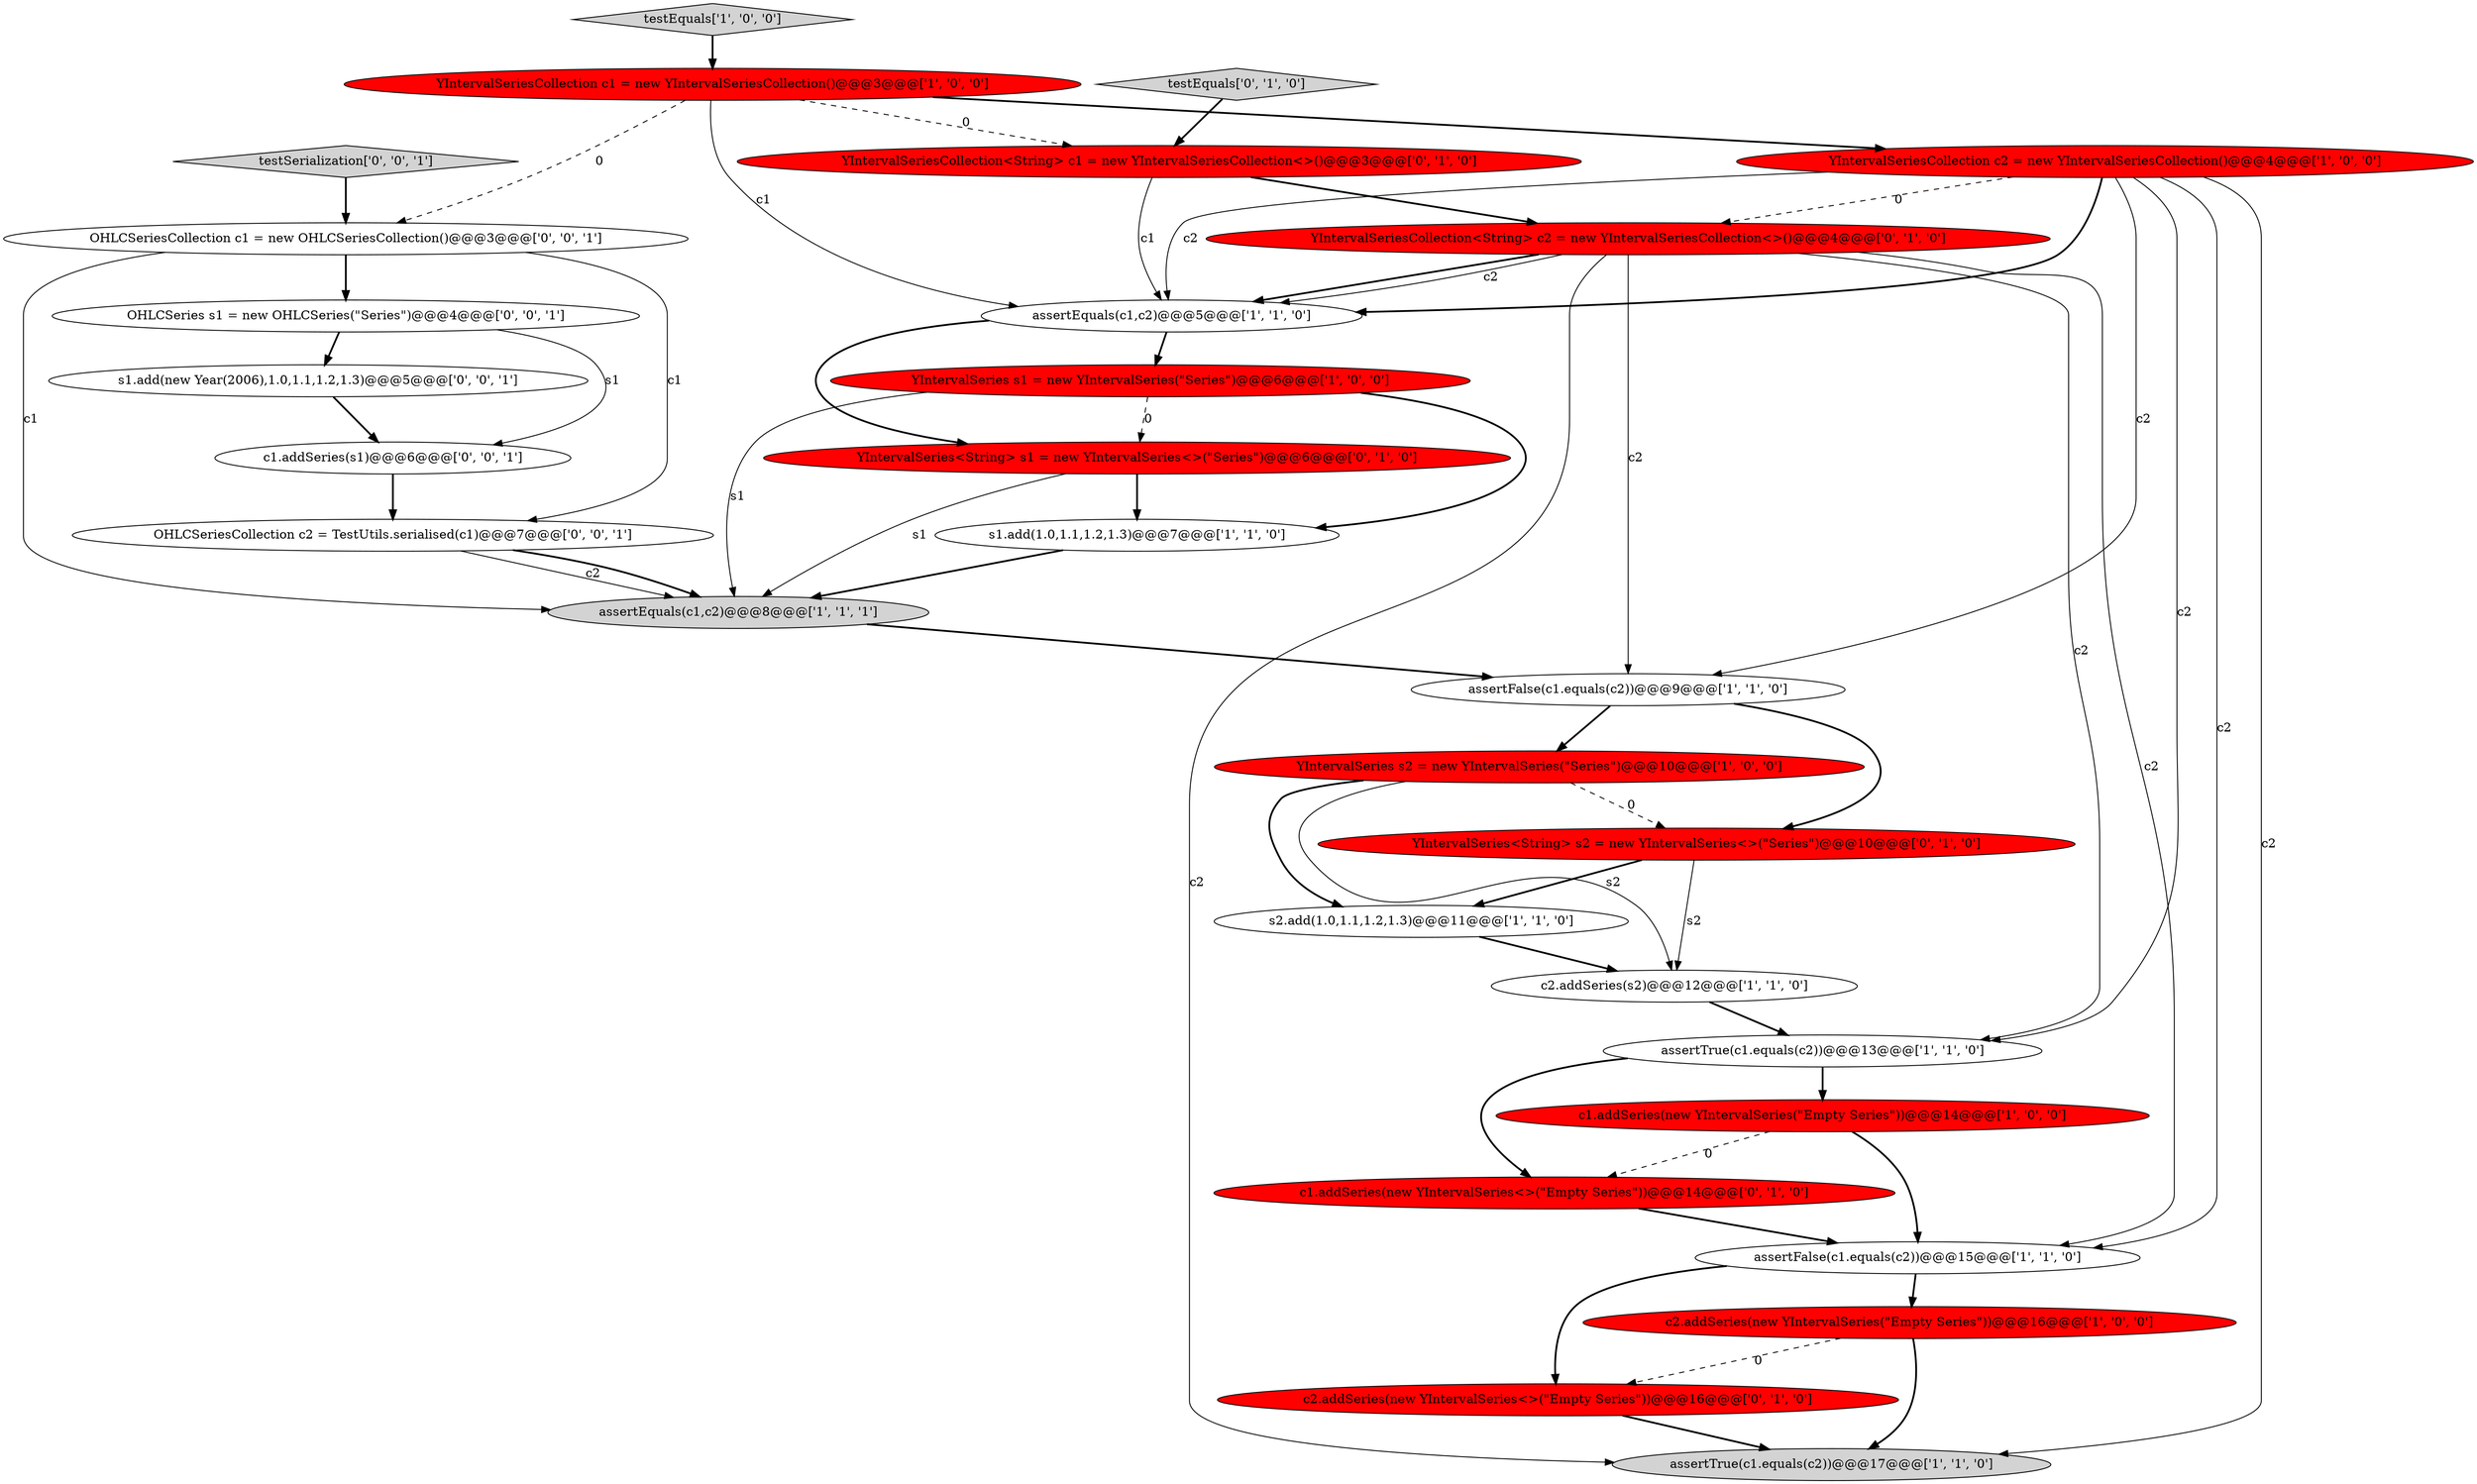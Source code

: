 digraph {
24 [style = filled, label = "OHLCSeriesCollection c1 = new OHLCSeriesCollection()@@@3@@@['0', '0', '1']", fillcolor = white, shape = ellipse image = "AAA0AAABBB3BBB"];
22 [style = filled, label = "c1.addSeries(new YIntervalSeries<>(\"Empty Series\"))@@@14@@@['0', '1', '0']", fillcolor = red, shape = ellipse image = "AAA1AAABBB2BBB"];
3 [style = filled, label = "c1.addSeries(new YIntervalSeries(\"Empty Series\"))@@@14@@@['1', '0', '0']", fillcolor = red, shape = ellipse image = "AAA1AAABBB1BBB"];
8 [style = filled, label = "c2.addSeries(s2)@@@12@@@['1', '1', '0']", fillcolor = white, shape = ellipse image = "AAA0AAABBB1BBB"];
12 [style = filled, label = "YIntervalSeriesCollection c1 = new YIntervalSeriesCollection()@@@3@@@['1', '0', '0']", fillcolor = red, shape = ellipse image = "AAA1AAABBB1BBB"];
6 [style = filled, label = "assertFalse(c1.equals(c2))@@@15@@@['1', '1', '0']", fillcolor = white, shape = ellipse image = "AAA0AAABBB1BBB"];
1 [style = filled, label = "YIntervalSeriesCollection c2 = new YIntervalSeriesCollection()@@@4@@@['1', '0', '0']", fillcolor = red, shape = ellipse image = "AAA1AAABBB1BBB"];
15 [style = filled, label = "assertEquals(c1,c2)@@@8@@@['1', '1', '1']", fillcolor = lightgray, shape = ellipse image = "AAA0AAABBB1BBB"];
18 [style = filled, label = "YIntervalSeries<String> s2 = new YIntervalSeries<>(\"Series\")@@@10@@@['0', '1', '0']", fillcolor = red, shape = ellipse image = "AAA1AAABBB2BBB"];
27 [style = filled, label = "c1.addSeries(s1)@@@6@@@['0', '0', '1']", fillcolor = white, shape = ellipse image = "AAA0AAABBB3BBB"];
4 [style = filled, label = "YIntervalSeries s1 = new YIntervalSeries(\"Series\")@@@6@@@['1', '0', '0']", fillcolor = red, shape = ellipse image = "AAA1AAABBB1BBB"];
10 [style = filled, label = "assertFalse(c1.equals(c2))@@@9@@@['1', '1', '0']", fillcolor = white, shape = ellipse image = "AAA0AAABBB1BBB"];
17 [style = filled, label = "testEquals['0', '1', '0']", fillcolor = lightgray, shape = diamond image = "AAA0AAABBB2BBB"];
0 [style = filled, label = "c2.addSeries(new YIntervalSeries(\"Empty Series\"))@@@16@@@['1', '0', '0']", fillcolor = red, shape = ellipse image = "AAA1AAABBB1BBB"];
21 [style = filled, label = "YIntervalSeries<String> s1 = new YIntervalSeries<>(\"Series\")@@@6@@@['0', '1', '0']", fillcolor = red, shape = ellipse image = "AAA1AAABBB2BBB"];
23 [style = filled, label = "s1.add(new Year(2006),1.0,1.1,1.2,1.3)@@@5@@@['0', '0', '1']", fillcolor = white, shape = ellipse image = "AAA0AAABBB3BBB"];
2 [style = filled, label = "s1.add(1.0,1.1,1.2,1.3)@@@7@@@['1', '1', '0']", fillcolor = white, shape = ellipse image = "AAA0AAABBB1BBB"];
5 [style = filled, label = "YIntervalSeries s2 = new YIntervalSeries(\"Series\")@@@10@@@['1', '0', '0']", fillcolor = red, shape = ellipse image = "AAA1AAABBB1BBB"];
26 [style = filled, label = "OHLCSeries s1 = new OHLCSeries(\"Series\")@@@4@@@['0', '0', '1']", fillcolor = white, shape = ellipse image = "AAA0AAABBB3BBB"];
28 [style = filled, label = "testSerialization['0', '0', '1']", fillcolor = lightgray, shape = diamond image = "AAA0AAABBB3BBB"];
11 [style = filled, label = "assertTrue(c1.equals(c2))@@@13@@@['1', '1', '0']", fillcolor = white, shape = ellipse image = "AAA0AAABBB1BBB"];
13 [style = filled, label = "assertEquals(c1,c2)@@@5@@@['1', '1', '0']", fillcolor = white, shape = ellipse image = "AAA0AAABBB1BBB"];
25 [style = filled, label = "OHLCSeriesCollection c2 = TestUtils.serialised(c1)@@@7@@@['0', '0', '1']", fillcolor = white, shape = ellipse image = "AAA0AAABBB3BBB"];
19 [style = filled, label = "YIntervalSeriesCollection<String> c1 = new YIntervalSeriesCollection<>()@@@3@@@['0', '1', '0']", fillcolor = red, shape = ellipse image = "AAA1AAABBB2BBB"];
9 [style = filled, label = "testEquals['1', '0', '0']", fillcolor = lightgray, shape = diamond image = "AAA0AAABBB1BBB"];
20 [style = filled, label = "c2.addSeries(new YIntervalSeries<>(\"Empty Series\"))@@@16@@@['0', '1', '0']", fillcolor = red, shape = ellipse image = "AAA1AAABBB2BBB"];
7 [style = filled, label = "assertTrue(c1.equals(c2))@@@17@@@['1', '1', '0']", fillcolor = lightgray, shape = ellipse image = "AAA0AAABBB1BBB"];
16 [style = filled, label = "YIntervalSeriesCollection<String> c2 = new YIntervalSeriesCollection<>()@@@4@@@['0', '1', '0']", fillcolor = red, shape = ellipse image = "AAA1AAABBB2BBB"];
14 [style = filled, label = "s2.add(1.0,1.1,1.2,1.3)@@@11@@@['1', '1', '0']", fillcolor = white, shape = ellipse image = "AAA0AAABBB1BBB"];
25->15 [style = solid, label="c2"];
10->18 [style = bold, label=""];
15->10 [style = bold, label=""];
16->13 [style = bold, label=""];
16->10 [style = solid, label="c2"];
23->27 [style = bold, label=""];
16->11 [style = solid, label="c2"];
1->13 [style = solid, label="c2"];
18->8 [style = solid, label="s2"];
24->25 [style = solid, label="c1"];
21->15 [style = solid, label="s1"];
1->10 [style = solid, label="c2"];
19->13 [style = solid, label="c1"];
3->6 [style = bold, label=""];
16->7 [style = solid, label="c2"];
6->0 [style = bold, label=""];
3->22 [style = dashed, label="0"];
4->2 [style = bold, label=""];
5->14 [style = bold, label=""];
1->6 [style = solid, label="c2"];
5->18 [style = dashed, label="0"];
4->21 [style = dashed, label="0"];
12->1 [style = bold, label=""];
16->13 [style = solid, label="c2"];
0->20 [style = dashed, label="0"];
1->13 [style = bold, label=""];
17->19 [style = bold, label=""];
21->2 [style = bold, label=""];
19->16 [style = bold, label=""];
0->7 [style = bold, label=""];
6->20 [style = bold, label=""];
24->26 [style = bold, label=""];
16->6 [style = solid, label="c2"];
10->5 [style = bold, label=""];
12->19 [style = dashed, label="0"];
11->3 [style = bold, label=""];
1->16 [style = dashed, label="0"];
12->24 [style = dashed, label="0"];
26->23 [style = bold, label=""];
2->15 [style = bold, label=""];
12->13 [style = solid, label="c1"];
11->22 [style = bold, label=""];
25->15 [style = bold, label=""];
28->24 [style = bold, label=""];
26->27 [style = solid, label="s1"];
14->8 [style = bold, label=""];
9->12 [style = bold, label=""];
1->7 [style = solid, label="c2"];
20->7 [style = bold, label=""];
5->8 [style = solid, label="s2"];
13->21 [style = bold, label=""];
8->11 [style = bold, label=""];
18->14 [style = bold, label=""];
27->25 [style = bold, label=""];
4->15 [style = solid, label="s1"];
22->6 [style = bold, label=""];
1->11 [style = solid, label="c2"];
13->4 [style = bold, label=""];
24->15 [style = solid, label="c1"];
}
